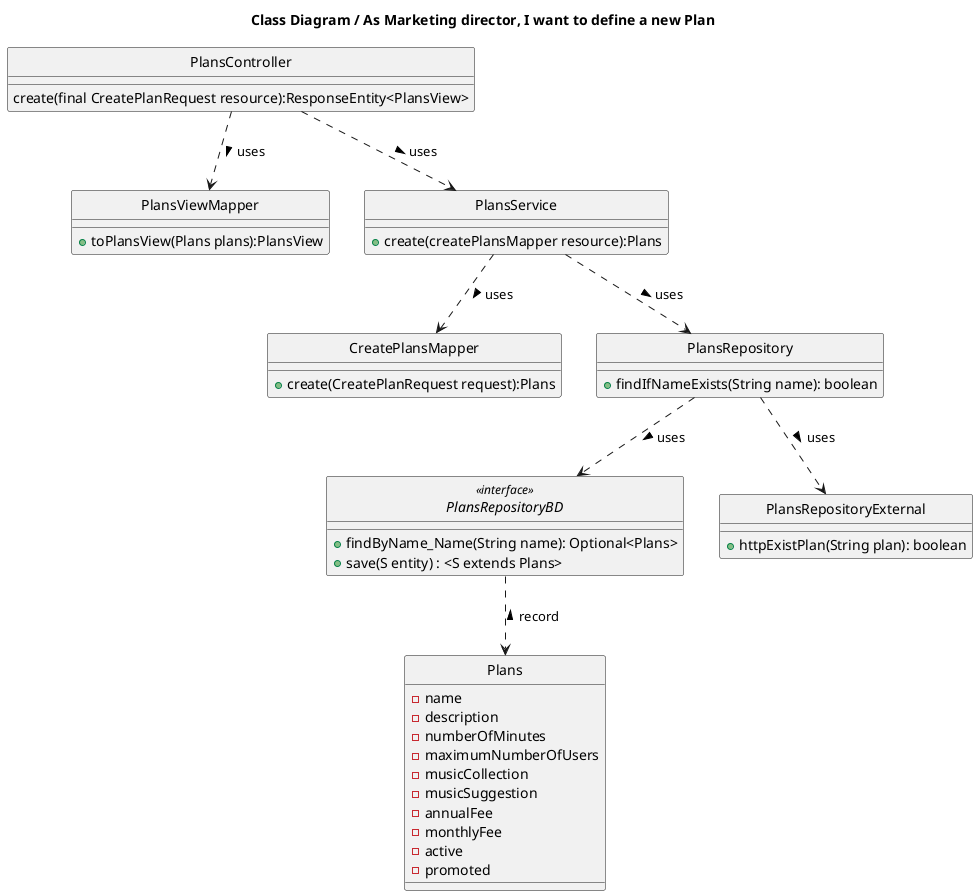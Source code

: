 @startuml
'https://plantuml.com/class-diagram
hide circle
class PlansRepositoryBD <<interface>>

title Class Diagram / As Marketing director, I want to define a new Plan



class Plans{
    -name
    - description
    - numberOfMinutes
    -maximumNumberOfUsers
    -musicCollection
     -musicSuggestion
     -annualFee
     -monthlyFee
     -active
     -promoted
}
class PlansViewMapper{
    +toPlansView(Plans plans):PlansView
}
class PlansController{
    create(final CreatePlanRequest resource):ResponseEntity<PlansView>
    }
class PlansService{
 +create(createPlansMapper resource):Plans

}
class CreatePlansMapper{
    +create(CreatePlanRequest request):Plans
}

class PlansRepository{
    +findIfNameExists(String name): boolean
}

interface PlansRepositoryBD
{
+findByName_Name(String name): Optional<Plans>
+save(S entity) : <S extends Plans>
}

class PlansRepositoryExternal{
    +httpExistPlan(String plan): boolean
}


PlansController ..> PlansService: uses >
PlansService ..> PlansRepository: uses >
PlansRepository ..> PlansRepositoryBD: uses >
PlansRepository ..> PlansRepositoryExternal: uses >
PlansRepositoryBD ..> Plans: < record
PlansService ..> CreatePlansMapper: uses >
PlansController ..>PlansViewMapper: uses >
@enduml
